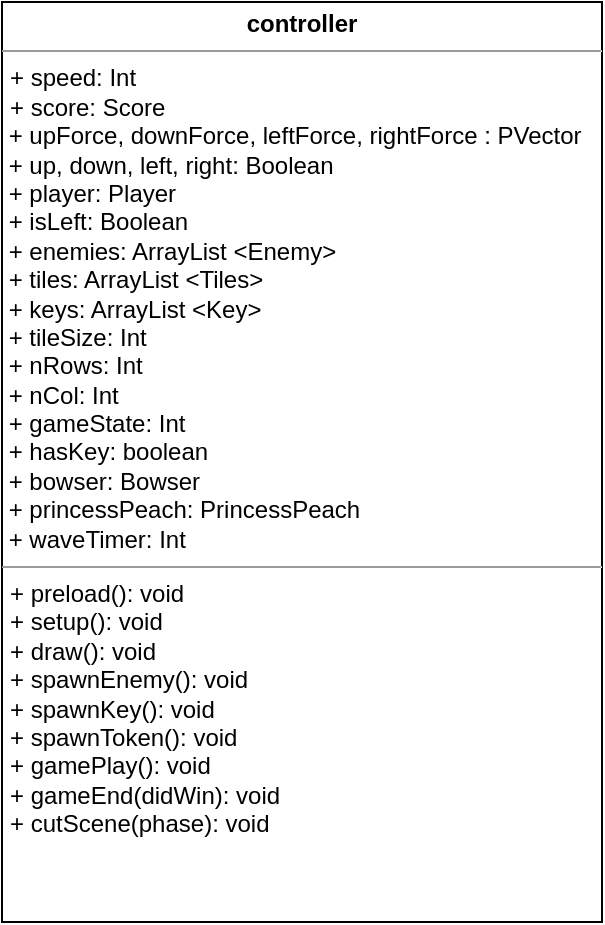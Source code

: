 <mxfile version="24.0.7" type="github">
  <diagram name="Page-1" id="c4acf3e9-155e-7222-9cf6-157b1a14988f">
    <mxGraphModel dx="2698" dy="1369" grid="1" gridSize="10" guides="1" tooltips="1" connect="1" arrows="1" fold="1" page="1" pageScale="1" pageWidth="850" pageHeight="1100" background="none" math="0" shadow="0">
      <root>
        <mxCell id="0" />
        <mxCell id="1" parent="0" />
        <mxCell id="5d2195bd80daf111-18" value="&lt;p style=&quot;margin:0px;margin-top:4px;text-align:center;&quot;&gt;&lt;b&gt;controller&lt;/b&gt;&lt;/p&gt;&lt;hr size=&quot;1&quot;&gt;&lt;p style=&quot;margin:0px;margin-left:4px;&quot;&gt;+ speed: Int&lt;br&gt;+ score: Score&lt;/p&gt;&amp;nbsp;+ upForce, downForce, leftForce, rightForce : PVector&lt;div&gt;&amp;nbsp;+ up, down, left, right: Boolean&lt;/div&gt;&lt;div&gt;&amp;nbsp;+ player: Player&lt;/div&gt;&lt;div&gt;&amp;nbsp;+ isLeft: Boolean&lt;/div&gt;&lt;div&gt;&amp;nbsp;&lt;span style=&quot;background-color: initial;&quot;&gt;+ enemies: ArrayList &amp;lt;Enemy&amp;gt;&lt;/span&gt;&lt;/div&gt;&lt;div&gt;&amp;nbsp;+ tiles: ArrayList &amp;lt;Tiles&amp;gt;&lt;span style=&quot;background-color: initial;&quot;&gt;&lt;br&gt;&lt;/span&gt;&lt;/div&gt;&lt;div&gt;&amp;nbsp;+ keys: ArrayList &amp;lt;Key&amp;gt;&lt;br&gt;&lt;/div&gt;&lt;div&gt;&amp;nbsp;+ tileSize: Int&lt;br&gt;&lt;/div&gt;&lt;div&gt;&amp;nbsp;+ nRows: Int&lt;/div&gt;&lt;div&gt;&amp;nbsp;+ nCol: Int&lt;/div&gt;&lt;div&gt;&amp;nbsp;+ gameState: Int&lt;/div&gt;&lt;div&gt;&amp;nbsp;+ hasKey: boolean&lt;/div&gt;&lt;div&gt;&amp;nbsp;+ bowser: Bowser&lt;/div&gt;&lt;div&gt;&amp;nbsp;+ princessPeach: PrincessPeach&lt;/div&gt;&lt;div&gt;&amp;nbsp;+ waveTimer: Int&lt;/div&gt;&lt;div&gt;&lt;hr size=&quot;1&quot;&gt;&lt;p style=&quot;margin:0px;margin-left:4px;&quot;&gt;+ preload(): void&lt;/p&gt;&lt;p style=&quot;margin:0px;margin-left:4px;&quot;&gt;+ setup(): void&lt;/p&gt;&lt;p style=&quot;margin:0px;margin-left:4px;&quot;&gt;+ draw(): void&lt;/p&gt;&lt;p style=&quot;margin:0px;margin-left:4px;&quot;&gt;+ spawnEnemy(): void&lt;/p&gt;&lt;p style=&quot;margin:0px;margin-left:4px;&quot;&gt;+ spawnKey(): void&lt;/p&gt;&lt;p style=&quot;margin:0px;margin-left:4px;&quot;&gt;+ spawnToken(): void&lt;/p&gt;&lt;p style=&quot;margin:0px;margin-left:4px;&quot;&gt;+ gamePlay(): void&lt;/p&gt;&lt;p style=&quot;margin:0px;margin-left:4px;&quot;&gt;+ gameEnd(didWin): void&lt;/p&gt;&lt;p style=&quot;margin:0px;margin-left:4px;&quot;&gt;+ cutScene(phase): void&lt;/p&gt;&lt;p style=&quot;margin:0px;margin-left:4px;&quot;&gt;&lt;br&gt;&lt;/p&gt;&lt;/div&gt;" style="verticalAlign=top;align=left;overflow=fill;fontSize=12;fontFamily=Helvetica;html=1;rounded=0;shadow=0;comic=0;labelBackgroundColor=none;strokeWidth=1" parent="1" vertex="1">
          <mxGeometry x="330" y="10" width="300" height="460" as="geometry" />
        </mxCell>
      </root>
    </mxGraphModel>
  </diagram>
</mxfile>
